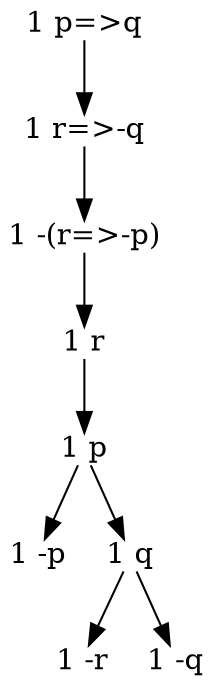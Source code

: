 digraph G {

        node [shape=plain];
        1[label = "1 p=>q"];
11[label = "1 r=>-q"];
111[label = "1 -(r=>-p)"];
1111[label = "1 r"];
11111[label = "1 p"];
111111[label = "1 -p"];
111112[label = "1 q"];
1111121[label = "1 -r"];
1111122[label = "1 -q"];
1 -> 11;
11 -> 111;
111 -> 1111;
1111 -> 11111;
11111 -> 111111;
11111 -> 111112;
111112 -> 1111121;
111112 -> 1111122;
}